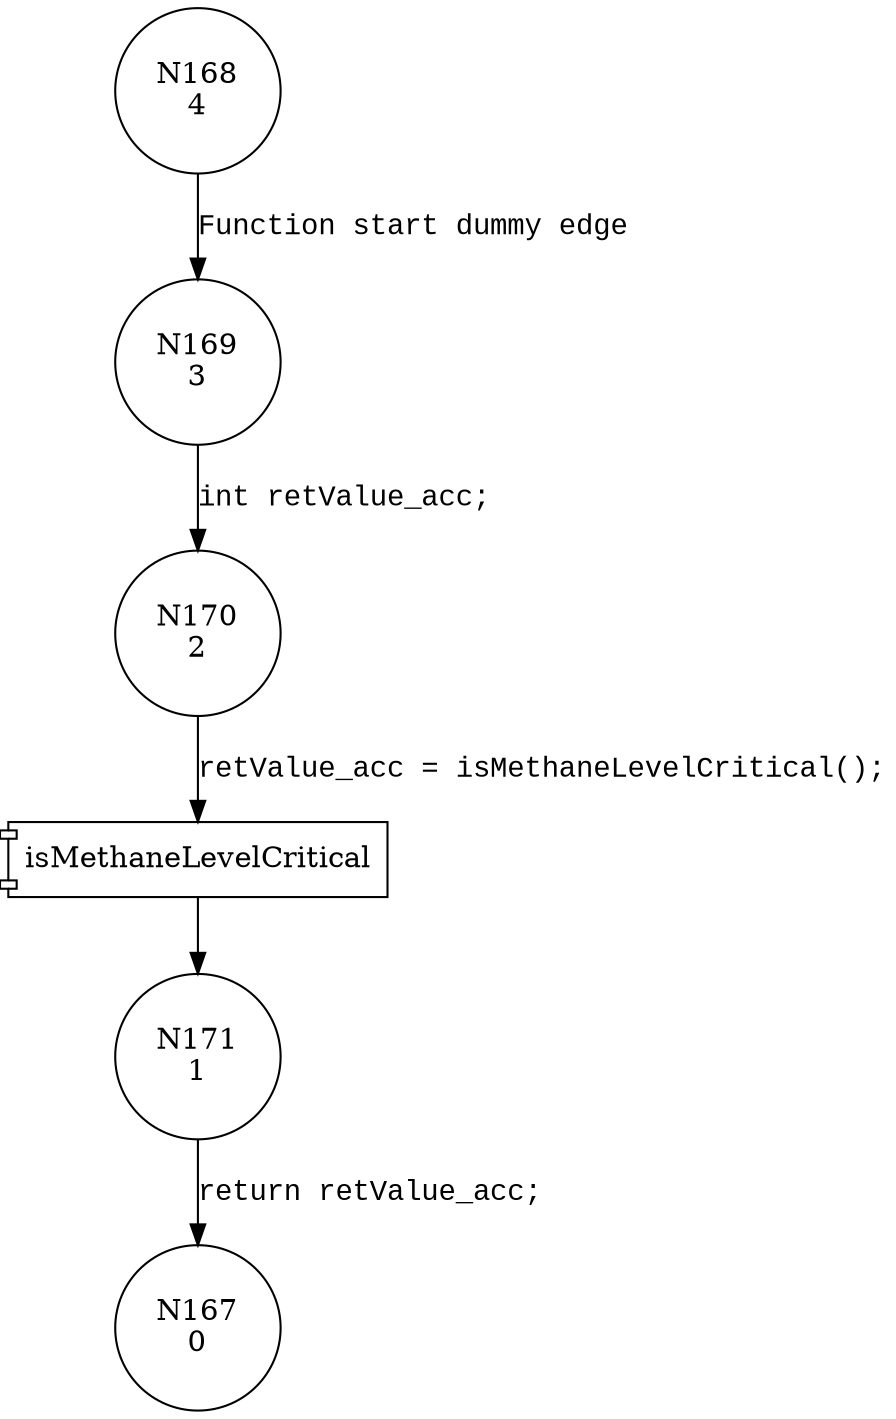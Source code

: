 digraph isMethaneAlarm {
168 [shape="circle" label="N168\n4"]
169 [shape="circle" label="N169\n3"]
170 [shape="circle" label="N170\n2"]
171 [shape="circle" label="N171\n1"]
167 [shape="circle" label="N167\n0"]
168 -> 169 [label="Function start dummy edge" fontname="Courier New"]
100024 [shape="component" label="isMethaneLevelCritical"]
170 -> 100024 [label="retValue_acc = isMethaneLevelCritical();" fontname="Courier New"]
100024 -> 171 [label="" fontname="Courier New"]
169 -> 170 [label="int retValue_acc;" fontname="Courier New"]
171 -> 167 [label="return retValue_acc;" fontname="Courier New"]
}